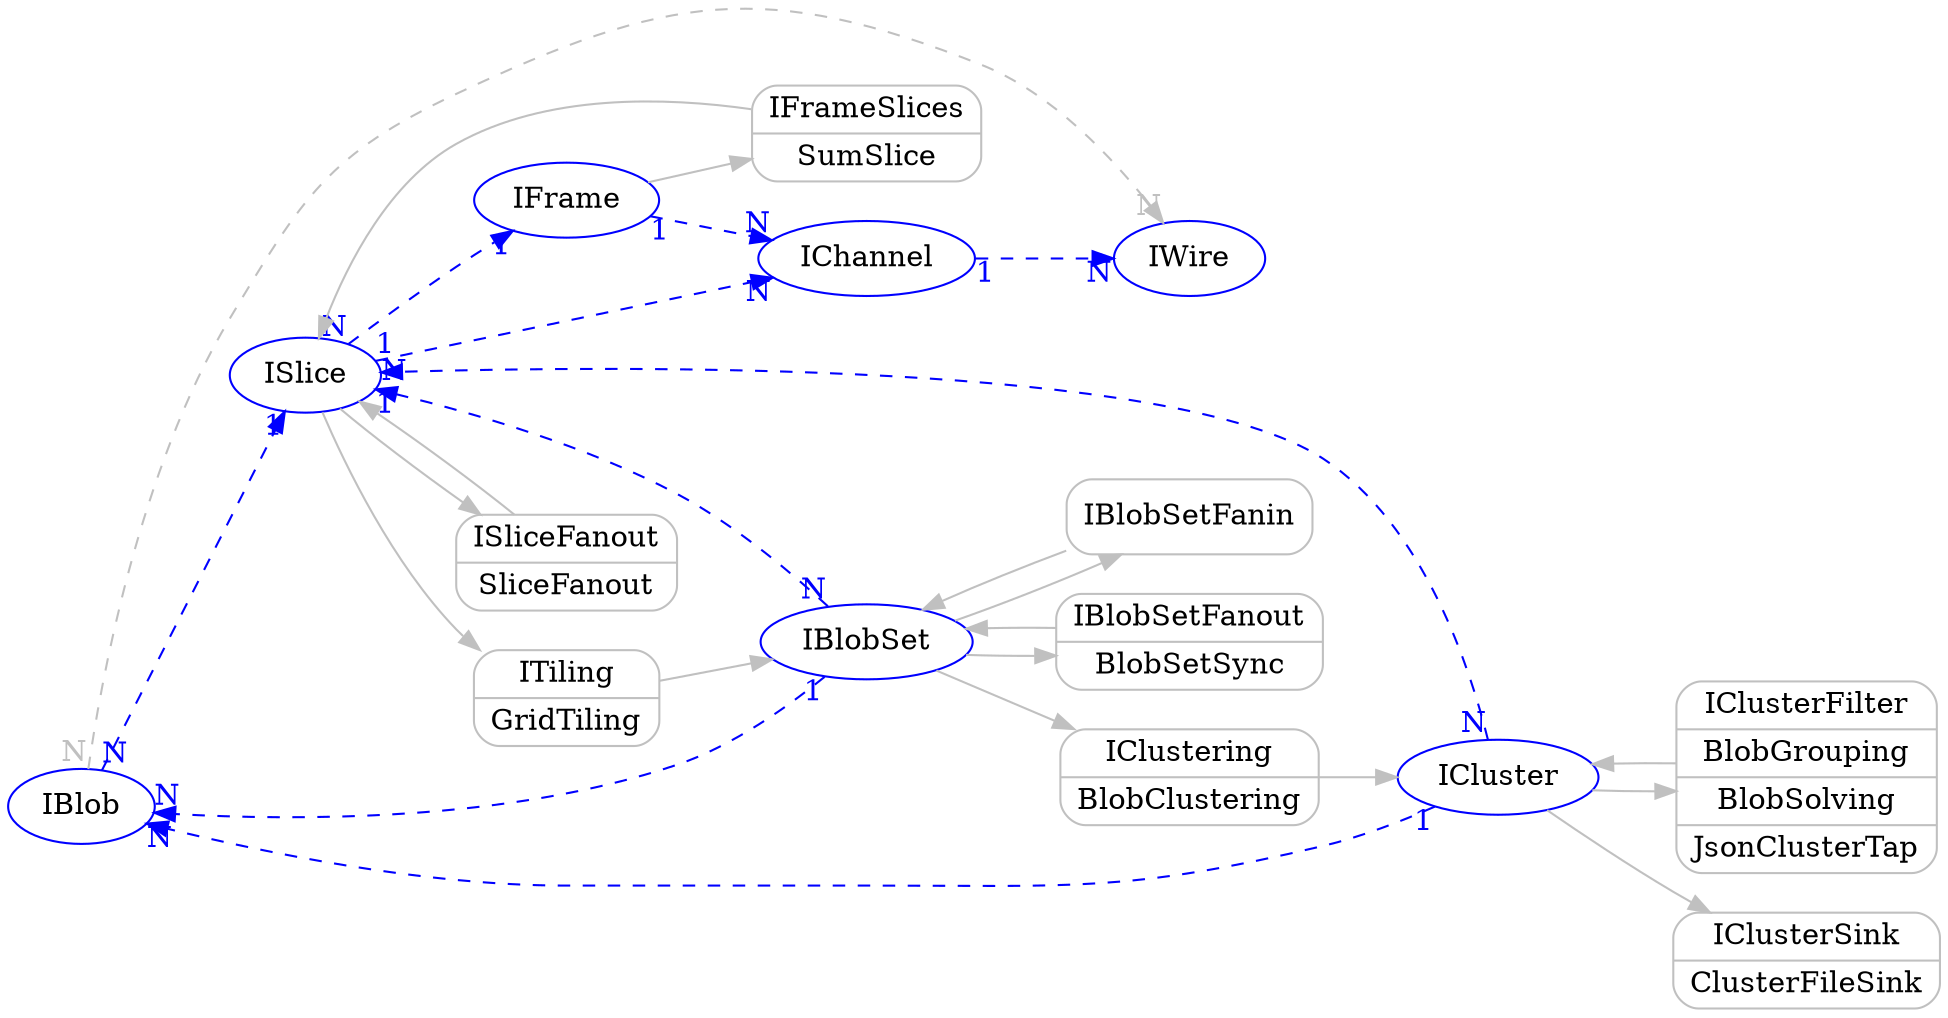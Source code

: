 digraph nodes {
        rankdir=LR

        // data
        node[shape=ellipse,color=blue]
        IChannel
        IWire
        IFrame
        ISlice
        IBlob
        IBlobSet
        ICluster

        // processes
        node[shape=Mrecord,color=gray]
        IFrameSlices[label="IFrameSlices|SumSlice"]
        ITiling[label="ITiling|GridTiling"]
        IClustering[label="IClustering|BlobClustering"]
        IClusterFilter[label="IClusterFilter|BlobGrouping|BlobSolving|JsonClusterTap"]
        IClusterSink[label="IClusterSink|ClusterFileSink"]
        // IClusterSource[label="IClusterSource|ClusterFileSource"]

        IBlobSetFanin
        IBlobSetFanout[label="IBlobSetFanout|BlobSetSync"]
        ISliceFanout[label="ISliceFanout|SliceFanout"]


        // Production
        edge[weight=1,color=gray,fontcolor=gray]

        IFrame->IFrameSlices->ISlice
        ISlice->ISliceFanout->ISlice

        ISlice->ITiling->IBlobSet
        IBlobSet->IBlobSetFanin->IBlobSet
        IBlobSet->IBlobSetFanout->IBlobSet
        IBlobSet->IClustering->ICluster
        ICluster->IClusterFilter->ICluster
        ICluster->IClusterSink
        // IClusterSource->ICluster


        // relationship between data
        edge[weight=100,style=dashed,color=blue,fontcolor=blue]
        IChannel->IWire[taillabel=1, headlabel=N]
        IFrame->IChannel[taillabel=1, headlabel=N]

        ISlice->IFrame[taillabel=N, headlabel=1]
        ISlice->IChannel[taillabel=1, headlabel=N]
        IBlob->ISlice[taillabel=N, headlabel=1]

        IBlobSet->IBlob[taillabel=1, headlabel=N]
        IBlobSet->ISlice[taillabel=N, headlabel=1]

        ICluster->IBlob[taillabel=1, headlabel=N]
        ICluster->ISlice[taillabel=N, headlabel=N]

        // Indirect relationships
        edge[weight=1,style=dashed,color=gray,fontcolor=gray]
        IBlob->IWire[taillabel=N, headlabel=N]
}
